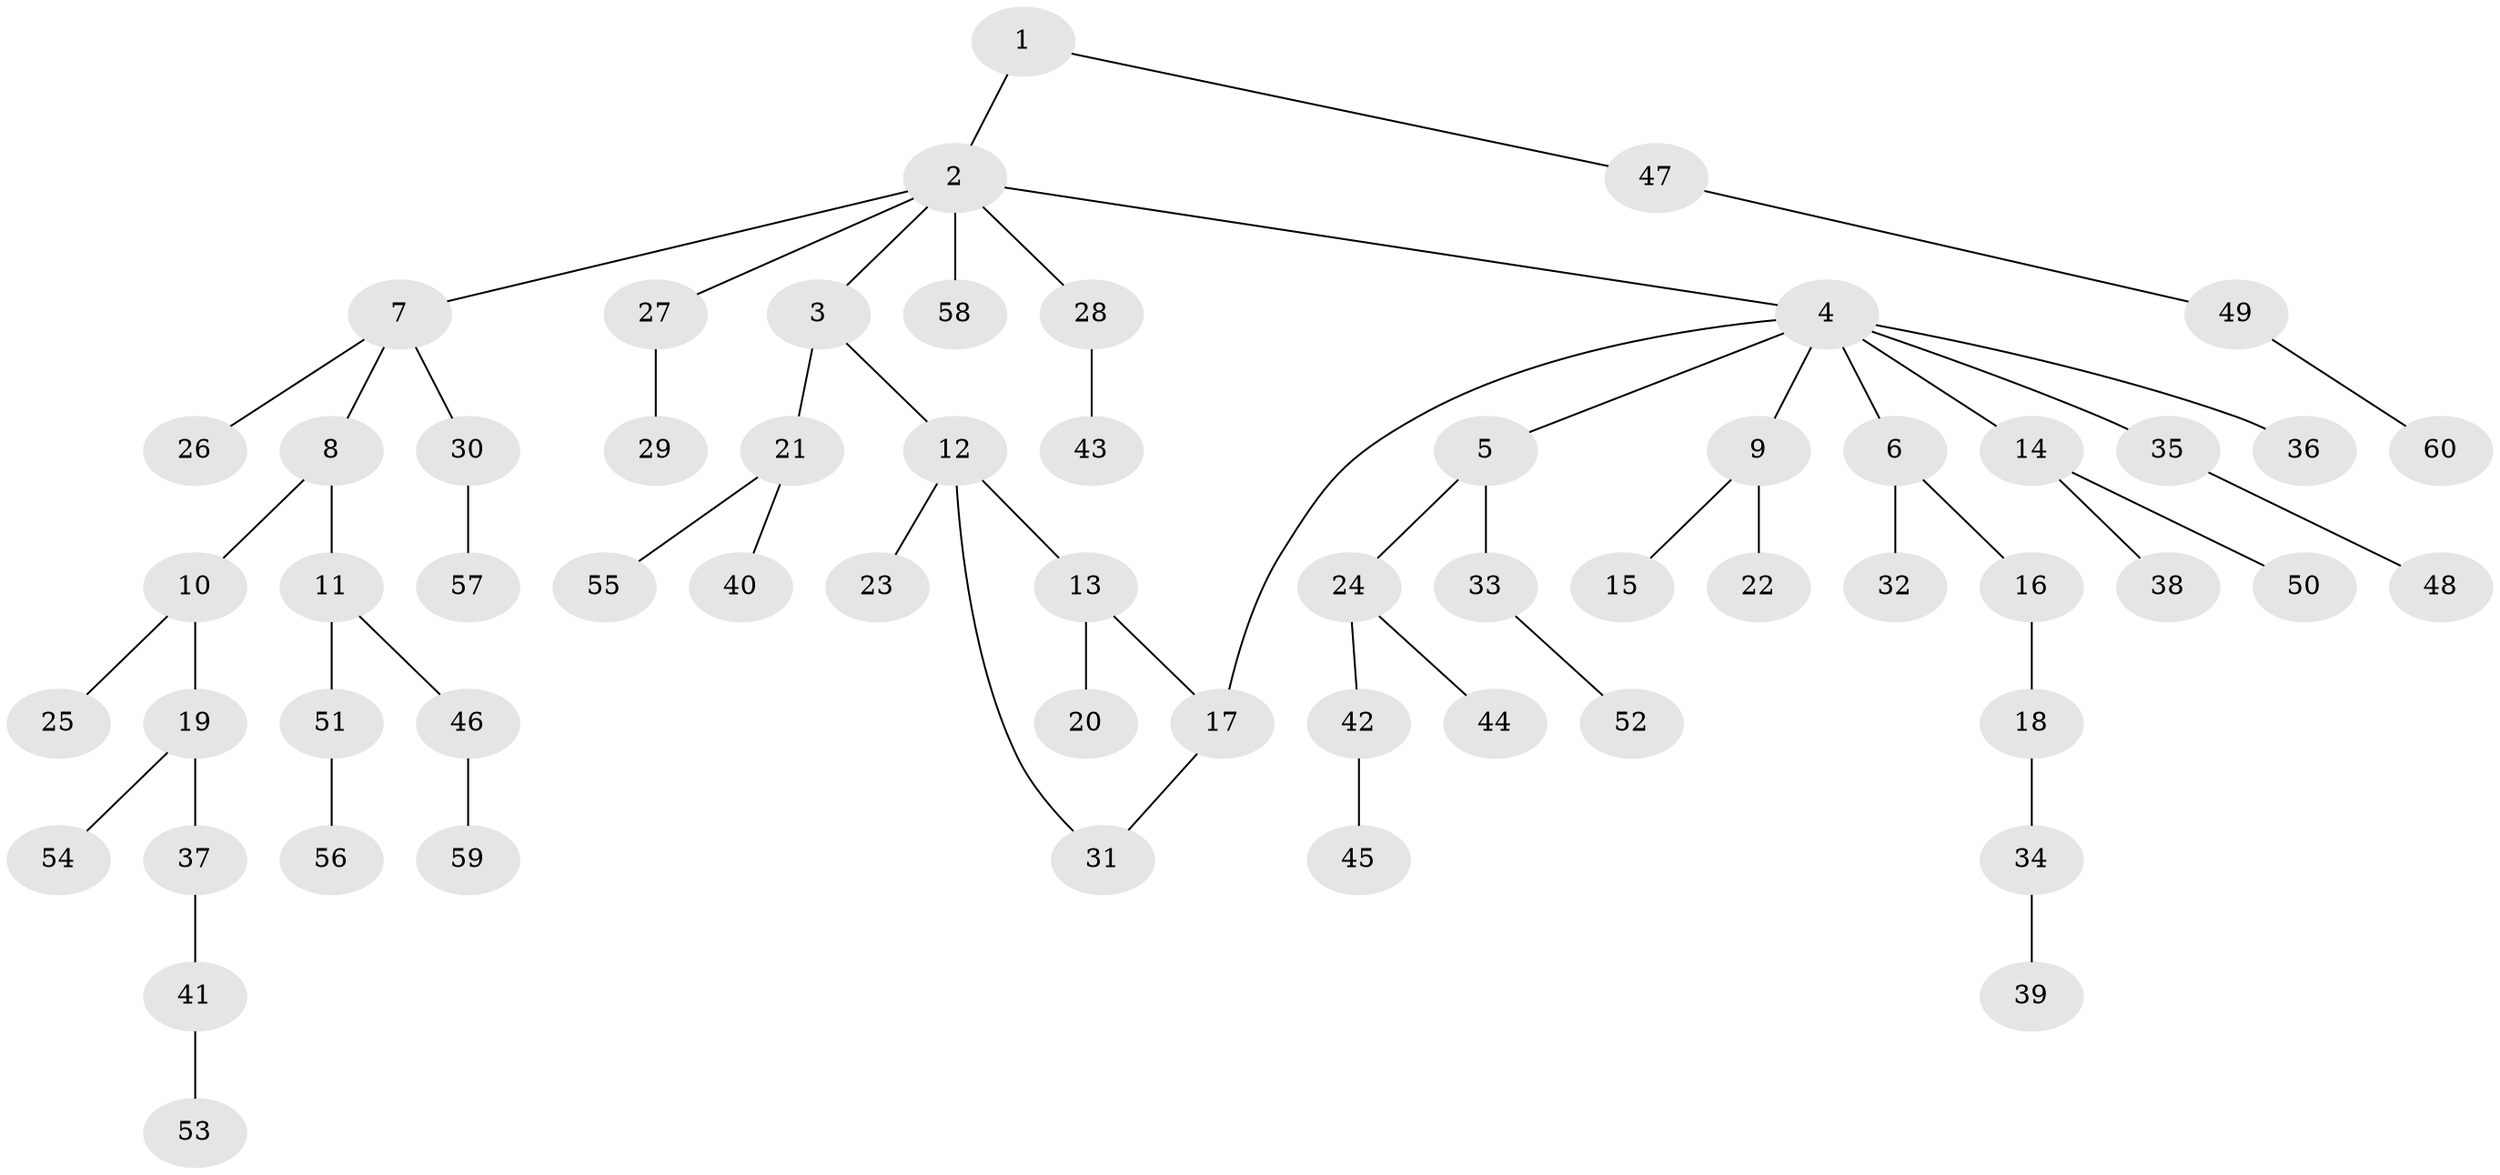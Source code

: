 // Generated by graph-tools (version 1.1) at 2025/41/03/09/25 04:41:34]
// undirected, 60 vertices, 61 edges
graph export_dot {
graph [start="1"]
  node [color=gray90,style=filled];
  1;
  2;
  3;
  4;
  5;
  6;
  7;
  8;
  9;
  10;
  11;
  12;
  13;
  14;
  15;
  16;
  17;
  18;
  19;
  20;
  21;
  22;
  23;
  24;
  25;
  26;
  27;
  28;
  29;
  30;
  31;
  32;
  33;
  34;
  35;
  36;
  37;
  38;
  39;
  40;
  41;
  42;
  43;
  44;
  45;
  46;
  47;
  48;
  49;
  50;
  51;
  52;
  53;
  54;
  55;
  56;
  57;
  58;
  59;
  60;
  1 -- 2;
  1 -- 47;
  2 -- 3;
  2 -- 4;
  2 -- 7;
  2 -- 27;
  2 -- 28;
  2 -- 58;
  3 -- 12;
  3 -- 21;
  4 -- 5;
  4 -- 6;
  4 -- 9;
  4 -- 14;
  4 -- 35;
  4 -- 36;
  4 -- 17;
  5 -- 24;
  5 -- 33;
  6 -- 16;
  6 -- 32;
  7 -- 8;
  7 -- 26;
  7 -- 30;
  8 -- 10;
  8 -- 11;
  9 -- 15;
  9 -- 22;
  10 -- 19;
  10 -- 25;
  11 -- 46;
  11 -- 51;
  12 -- 13;
  12 -- 23;
  12 -- 31;
  13 -- 17;
  13 -- 20;
  14 -- 38;
  14 -- 50;
  16 -- 18;
  17 -- 31;
  18 -- 34;
  19 -- 37;
  19 -- 54;
  21 -- 40;
  21 -- 55;
  24 -- 42;
  24 -- 44;
  27 -- 29;
  28 -- 43;
  30 -- 57;
  33 -- 52;
  34 -- 39;
  35 -- 48;
  37 -- 41;
  41 -- 53;
  42 -- 45;
  46 -- 59;
  47 -- 49;
  49 -- 60;
  51 -- 56;
}
